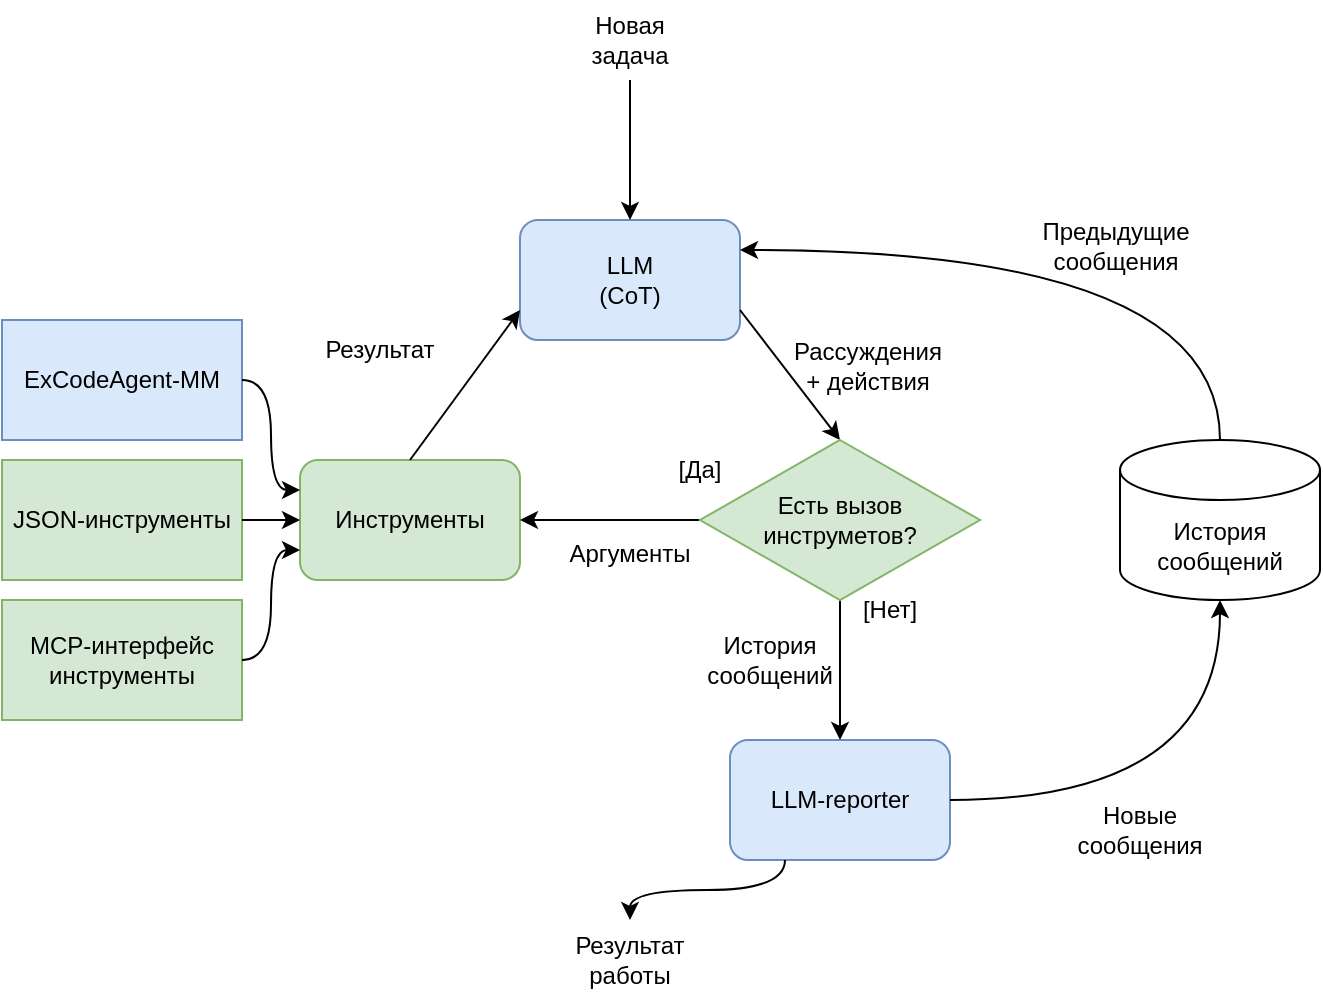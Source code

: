 <mxfile version="26.0.9">
  <diagram name="Страница — 1" id="b8m8B4BZRLSraYUF0u64">
    <mxGraphModel dx="1434" dy="773" grid="1" gridSize="10" guides="1" tooltips="1" connect="1" arrows="1" fold="1" page="1" pageScale="1" pageWidth="827" pageHeight="1169" math="0" shadow="0">
      <root>
        <mxCell id="0" />
        <mxCell id="1" parent="0" />
        <mxCell id="pkU49XbF6JCSRBbuazRq-1" value="LLM&lt;div&gt;(CoT)&lt;/div&gt;" style="rounded=1;whiteSpace=wrap;html=1;fillColor=#dae8fc;strokeColor=#6c8ebf;" parent="1" vertex="1">
          <mxGeometry x="330" y="340" width="110" height="60" as="geometry" />
        </mxCell>
        <mxCell id="pkU49XbF6JCSRBbuazRq-2" value="Инструменты" style="rounded=1;whiteSpace=wrap;html=1;fillColor=#d5e8d4;strokeColor=#82b366;" parent="1" vertex="1">
          <mxGeometry x="220" y="460" width="110" height="60" as="geometry" />
        </mxCell>
        <mxCell id="pkU49XbF6JCSRBbuazRq-4" value="LLM-reporter" style="rounded=1;whiteSpace=wrap;html=1;fillColor=#dae8fc;strokeColor=#6c8ebf;" parent="1" vertex="1">
          <mxGeometry x="435" y="600" width="110" height="60" as="geometry" />
        </mxCell>
        <mxCell id="pkU49XbF6JCSRBbuazRq-5" value="" style="endArrow=classic;html=1;rounded=0;entryX=1;entryY=0.5;entryDx=0;entryDy=0;" parent="1" source="pkU49XbF6JCSRBbuazRq-9" target="pkU49XbF6JCSRBbuazRq-2" edge="1">
          <mxGeometry width="50" height="50" relative="1" as="geometry">
            <mxPoint x="440" y="490" as="sourcePoint" />
            <mxPoint x="410" y="460" as="targetPoint" />
          </mxGeometry>
        </mxCell>
        <mxCell id="pkU49XbF6JCSRBbuazRq-6" value="" style="endArrow=classic;html=1;rounded=0;exitX=0.5;exitY=0;exitDx=0;exitDy=0;entryX=0;entryY=0.75;entryDx=0;entryDy=0;" parent="1" source="pkU49XbF6JCSRBbuazRq-2" target="pkU49XbF6JCSRBbuazRq-1" edge="1">
          <mxGeometry width="50" height="50" relative="1" as="geometry">
            <mxPoint x="360" y="510" as="sourcePoint" />
            <mxPoint x="410" y="460" as="targetPoint" />
          </mxGeometry>
        </mxCell>
        <mxCell id="pkU49XbF6JCSRBbuazRq-7" value="" style="endArrow=classic;html=1;rounded=0;exitX=1;exitY=0.75;exitDx=0;exitDy=0;entryX=0.5;entryY=0;entryDx=0;entryDy=0;" parent="1" source="pkU49XbF6JCSRBbuazRq-1" target="pkU49XbF6JCSRBbuazRq-9" edge="1">
          <mxGeometry width="50" height="50" relative="1" as="geometry">
            <mxPoint x="370" y="510" as="sourcePoint" />
            <mxPoint x="495" y="460" as="targetPoint" />
          </mxGeometry>
        </mxCell>
        <mxCell id="pkU49XbF6JCSRBbuazRq-8" value="" style="endArrow=classic;html=1;rounded=0;exitX=0.5;exitY=1;exitDx=0;exitDy=0;entryX=0.5;entryY=0;entryDx=0;entryDy=0;" parent="1" source="pkU49XbF6JCSRBbuazRq-9" target="pkU49XbF6JCSRBbuazRq-4" edge="1">
          <mxGeometry width="50" height="50" relative="1" as="geometry">
            <mxPoint x="495" y="520" as="sourcePoint" />
            <mxPoint x="505" y="470" as="targetPoint" />
          </mxGeometry>
        </mxCell>
        <mxCell id="pkU49XbF6JCSRBbuazRq-9" value="Есть вызов инструметов?" style="rhombus;whiteSpace=wrap;html=1;fillColor=#d5e8d4;strokeColor=#82b366;" parent="1" vertex="1">
          <mxGeometry x="420" y="450" width="140" height="80" as="geometry" />
        </mxCell>
        <mxCell id="pkU49XbF6JCSRBbuazRq-10" value="[Да]" style="text;html=1;align=center;verticalAlign=middle;whiteSpace=wrap;rounded=0;" parent="1" vertex="1">
          <mxGeometry x="390" y="450" width="60" height="30" as="geometry" />
        </mxCell>
        <mxCell id="pkU49XbF6JCSRBbuazRq-11" value="[Нет]" style="text;html=1;align=center;verticalAlign=middle;whiteSpace=wrap;rounded=0;" parent="1" vertex="1">
          <mxGeometry x="485" y="520" width="60" height="30" as="geometry" />
        </mxCell>
        <mxCell id="pkU49XbF6JCSRBbuazRq-12" value="Рассуждения + действия" style="text;html=1;align=center;verticalAlign=middle;whiteSpace=wrap;rounded=0;" parent="1" vertex="1">
          <mxGeometry x="474" y="398" width="60" height="30" as="geometry" />
        </mxCell>
        <mxCell id="pkU49XbF6JCSRBbuazRq-13" value="Результат" style="text;html=1;align=center;verticalAlign=middle;whiteSpace=wrap;rounded=0;" parent="1" vertex="1">
          <mxGeometry x="230" y="390" width="60" height="30" as="geometry" />
        </mxCell>
        <mxCell id="pkU49XbF6JCSRBbuazRq-14" value="ExCodeAgent-MM" style="rounded=0;whiteSpace=wrap;html=1;fillColor=#dae8fc;strokeColor=#6c8ebf;" parent="1" vertex="1">
          <mxGeometry x="71" y="390" width="120" height="60" as="geometry" />
        </mxCell>
        <mxCell id="pkU49XbF6JCSRBbuazRq-15" value="JSON-инструменты" style="rounded=0;whiteSpace=wrap;html=1;fillColor=#d5e8d4;strokeColor=#82b366;" parent="1" vertex="1">
          <mxGeometry x="71" y="460" width="120" height="60" as="geometry" />
        </mxCell>
        <mxCell id="pkU49XbF6JCSRBbuazRq-16" value="MCP-интерфейс инструменты" style="rounded=0;whiteSpace=wrap;html=1;fillColor=#d5e8d4;strokeColor=#82b366;" parent="1" vertex="1">
          <mxGeometry x="71" y="530" width="120" height="60" as="geometry" />
        </mxCell>
        <mxCell id="pkU49XbF6JCSRBbuazRq-17" value="" style="endArrow=classic;html=1;rounded=0;exitX=1;exitY=0.5;exitDx=0;exitDy=0;entryX=0;entryY=0.25;entryDx=0;entryDy=0;edgeStyle=orthogonalEdgeStyle;curved=1;" parent="1" source="pkU49XbF6JCSRBbuazRq-14" target="pkU49XbF6JCSRBbuazRq-2" edge="1">
          <mxGeometry width="50" height="50" relative="1" as="geometry">
            <mxPoint x="370" y="510" as="sourcePoint" />
            <mxPoint x="420" y="460" as="targetPoint" />
          </mxGeometry>
        </mxCell>
        <mxCell id="pkU49XbF6JCSRBbuazRq-18" value="" style="endArrow=classic;html=1;rounded=0;exitX=1;exitY=0.5;exitDx=0;exitDy=0;entryX=0;entryY=0.5;entryDx=0;entryDy=0;edgeStyle=orthogonalEdgeStyle;" parent="1" source="pkU49XbF6JCSRBbuazRq-15" target="pkU49XbF6JCSRBbuazRq-2" edge="1">
          <mxGeometry width="50" height="50" relative="1" as="geometry">
            <mxPoint x="370" y="510" as="sourcePoint" />
            <mxPoint x="420" y="460" as="targetPoint" />
          </mxGeometry>
        </mxCell>
        <mxCell id="pkU49XbF6JCSRBbuazRq-19" value="" style="endArrow=classic;html=1;rounded=0;exitX=1;exitY=0.5;exitDx=0;exitDy=0;entryX=0;entryY=0.75;entryDx=0;entryDy=0;edgeStyle=orthogonalEdgeStyle;curved=1;" parent="1" source="pkU49XbF6JCSRBbuazRq-16" target="pkU49XbF6JCSRBbuazRq-2" edge="1">
          <mxGeometry width="50" height="50" relative="1" as="geometry">
            <mxPoint x="370" y="510" as="sourcePoint" />
            <mxPoint x="420" y="460" as="targetPoint" />
          </mxGeometry>
        </mxCell>
        <mxCell id="pkU49XbF6JCSRBbuazRq-20" value="Аргументы" style="text;html=1;align=center;verticalAlign=middle;whiteSpace=wrap;rounded=0;" parent="1" vertex="1">
          <mxGeometry x="355" y="492" width="60" height="30" as="geometry" />
        </mxCell>
        <mxCell id="pkU49XbF6JCSRBbuazRq-21" value="История сообщений" style="text;html=1;align=center;verticalAlign=middle;whiteSpace=wrap;rounded=0;" parent="1" vertex="1">
          <mxGeometry x="425" y="545" width="60" height="30" as="geometry" />
        </mxCell>
        <mxCell id="pkU49XbF6JCSRBbuazRq-22" value="" style="endArrow=classic;html=1;rounded=0;entryX=0.5;entryY=0;entryDx=0;entryDy=0;" parent="1" source="pkU49XbF6JCSRBbuazRq-24" target="pkU49XbF6JCSRBbuazRq-1" edge="1">
          <mxGeometry width="50" height="50" relative="1" as="geometry">
            <mxPoint x="358" y="280" as="sourcePoint" />
            <mxPoint x="380" y="390" as="targetPoint" />
          </mxGeometry>
        </mxCell>
        <mxCell id="pkU49XbF6JCSRBbuazRq-23" value="" style="endArrow=classic;html=1;rounded=0;entryX=1;entryY=0.25;entryDx=0;entryDy=0;edgeStyle=orthogonalEdgeStyle;curved=1;exitX=0.5;exitY=0;exitDx=0;exitDy=0;exitPerimeter=0;" parent="1" source="76v7ejabiNWMiD8elBKH-5" target="pkU49XbF6JCSRBbuazRq-1" edge="1">
          <mxGeometry width="50" height="50" relative="1" as="geometry">
            <mxPoint x="413" y="280" as="sourcePoint" />
            <mxPoint x="368" y="350" as="targetPoint" />
            <Array as="points">
              <mxPoint x="680" y="355" />
            </Array>
          </mxGeometry>
        </mxCell>
        <mxCell id="pkU49XbF6JCSRBbuazRq-24" value="Новая задача" style="text;html=1;align=center;verticalAlign=middle;whiteSpace=wrap;rounded=0;" parent="1" vertex="1">
          <mxGeometry x="355" y="230" width="60" height="40" as="geometry" />
        </mxCell>
        <mxCell id="pkU49XbF6JCSRBbuazRq-25" value="Предыдущие сообщения" style="text;html=1;align=center;verticalAlign=middle;whiteSpace=wrap;rounded=0;" parent="1" vertex="1">
          <mxGeometry x="578" y="338" width="100" height="30" as="geometry" />
        </mxCell>
        <mxCell id="76v7ejabiNWMiD8elBKH-1" value="" style="endArrow=classic;html=1;rounded=0;exitX=0.25;exitY=1;exitDx=0;exitDy=0;entryX=0.5;entryY=0;entryDx=0;entryDy=0;edgeStyle=orthogonalEdgeStyle;curved=1;" edge="1" parent="1" source="pkU49XbF6JCSRBbuazRq-4" target="76v7ejabiNWMiD8elBKH-2">
          <mxGeometry width="50" height="50" relative="1" as="geometry">
            <mxPoint x="390" y="420" as="sourcePoint" />
            <mxPoint x="390" y="710" as="targetPoint" />
          </mxGeometry>
        </mxCell>
        <mxCell id="76v7ejabiNWMiD8elBKH-2" value="Результат работы" style="text;html=1;align=center;verticalAlign=middle;whiteSpace=wrap;rounded=0;" vertex="1" parent="1">
          <mxGeometry x="355" y="690" width="60" height="40" as="geometry" />
        </mxCell>
        <mxCell id="76v7ejabiNWMiD8elBKH-3" value="" style="endArrow=classic;html=1;rounded=0;entryX=0.5;entryY=1;entryDx=0;entryDy=0;entryPerimeter=0;edgeStyle=orthogonalEdgeStyle;curved=1;" edge="1" parent="1" source="pkU49XbF6JCSRBbuazRq-4" target="76v7ejabiNWMiD8elBKH-5">
          <mxGeometry width="50" height="50" relative="1" as="geometry">
            <mxPoint x="390" y="580" as="sourcePoint" />
            <mxPoint x="630" y="630" as="targetPoint" />
          </mxGeometry>
        </mxCell>
        <mxCell id="76v7ejabiNWMiD8elBKH-4" value="Новые сообщения" style="text;html=1;align=center;verticalAlign=middle;whiteSpace=wrap;rounded=0;" vertex="1" parent="1">
          <mxGeometry x="590" y="630" width="100" height="30" as="geometry" />
        </mxCell>
        <mxCell id="76v7ejabiNWMiD8elBKH-5" value="История сообщений" style="shape=cylinder3;whiteSpace=wrap;html=1;boundedLbl=1;backgroundOutline=1;size=15;" vertex="1" parent="1">
          <mxGeometry x="630" y="450" width="100" height="80" as="geometry" />
        </mxCell>
      </root>
    </mxGraphModel>
  </diagram>
</mxfile>
